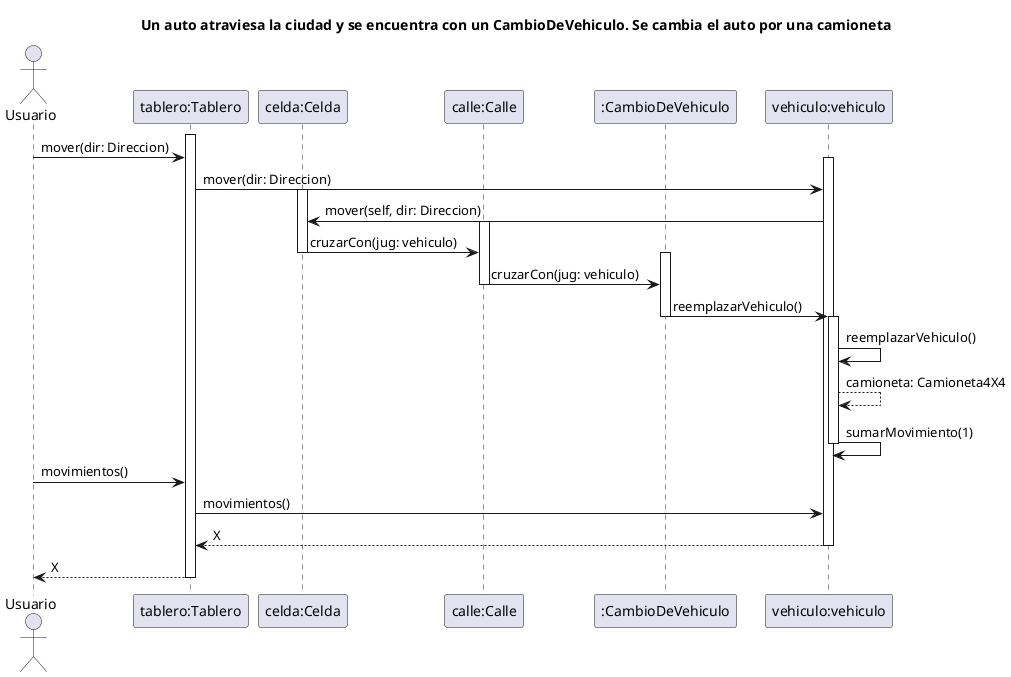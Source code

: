  @startuml SecuenciaAutoCambiaVehiculo
' Caso de uso 
' Un auto atraviesa la ciudad y se encuentra con un CambioDeVehiculo. Se cambia el auto.por una camioneta.

title Un auto atraviesa la ciudad y se encuentra con un CambioDeVehiculo. Se cambia el auto por una camioneta

Actor Usuario as user
participant "tablero:Tablero" as tablero
participant "vehiculo:vehiculo" as vehiculo
participant "celda:Celda" as celda
participant "calle:Calle" as calle
participant ":CambioDeVehiculo" as cambioDeVehiculo
participant "auto:Vehiculo" as vehiculo

activate tablero

user -> tablero: mover(dir: Direccion)

activate vehiculo

tablero -> vehiculo: mover(dir: Direccion)

activate celda

vehiculo -> celda: mover(self, dir: Direccion)

activate calle

celda -> calle: cruzarCon(jug: vehiculo)

deactivate celda

activate cambioDeVehiculo

calle -> cambioDeVehiculo: cruzarCon(jug: vehiculo)

deactivate calle

cambioDeVehiculo -> vehiculo: reemplazarVehiculo()

deactivate cambioDeVehiculo
activate vehiculo

vehiculo -> vehiculo : reemplazarVehiculo()

vehiculo --> vehiculo : camioneta: Camioneta4X4 

vehiculo -> vehiculo: sumarMovimiento(1)

deactivate vehiculo

deactivate celda

user -> tablero: movimientos()

tablero -> vehiculo: movimientos()
vehiculo --> tablero: X 
deactivate vehiculo

tablero --> user: X

deactivate tablero

@enduml

